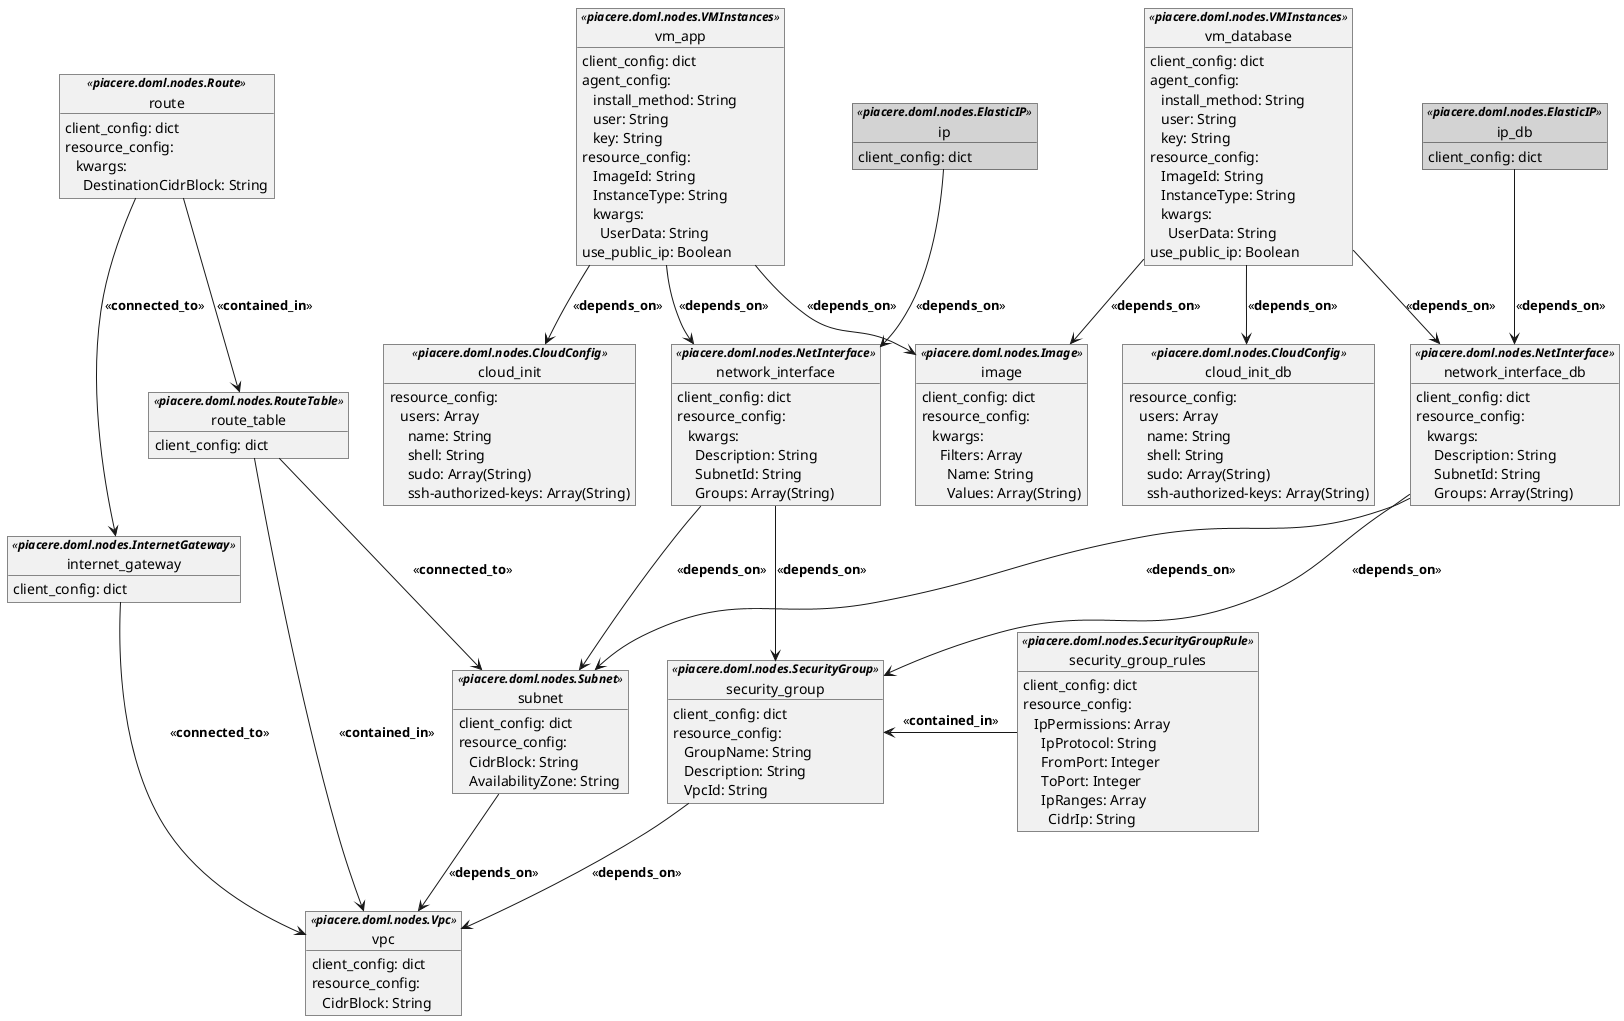 @startuml piacere_doml_wp_infrastructure_flat

' Design Configuration
skinparam monochrome true
skinparam tabSize 2

'package "VM IMAGE" <<Frame>> {

    object "image" as ami <<**piacere.doml.nodes.Image**>> {
        client_config: dict
        resource_config:
            \t kwargs:
                \t \t Filters: Array
                    \t \t \t Name: String
                    \t \t \t Values: Array(String)
    }
'}

'package "AWS CLOUD" <<Frame>> {

    'package "ROUTE" <<Frame>> {
    
        object "route" as route <<**piacere.doml.nodes.Route**>> {
            client_config: dict
            resource_config:
                \t kwargs:
                    \t \t DestinationCidrBlock: String
        }
        
        object "route_table" as route_table <<**piacere.doml.nodes.RouteTable**>> {
            client_config: dict
        }
    
        route --> route_table : <<**contained_in**>>
    '}
    
    object "internet_gateway" as internet_gateway <<**piacere.doml.nodes.InternetGateway**>> {
        client_config: dict
    }

    object "vpc" as vpc <<**piacere.doml.nodes.Vpc**>> {
        client_config: dict
        resource_config:
            \t CidrBlock: String
    
    }

    internet_gateway --> vpc : <<**connected_to**>>
'}

'package "NETWORK" <<Frame>> {

    'package "FIREWALL" <<Frame>> {
    
        object "security_group_rules" as security_group_rules <<**piacere.doml.nodes.SecurityGroupRule**>> {
            client_config: dict
            resource_config:
                \t IpPermissions: Array
                    \t \t IpProtocol: String
                    \t \t FromPort: Integer
                    \t \t ToPort: Integer
                    \t \t IpRanges: Array
                        \t \t \t CidrIp: String
        }
        
        object "security_group" as security_group <<**piacere.doml.nodes.SecurityGroup**>> {
            client_config: dict
            resource_config:
                \t GroupName: String
                \t Description: String
                \t VpcId: String
        }
    
        security_group_rules -left-> security_group : <<**contained_in**>>
    '}

    object "subnet" as subnet <<**piacere.doml.nodes.Subnet**>> {
        client_config: dict
        resource_config:
            \t CidrBlock: String
            \t AvailabilityZone: String
    }
'}


'together {

'package "WORDPRESS: WEB" <<Frame>> {

    object "vm_app" as vm <<**piacere.doml.nodes.VMInstances**>> {
        client_config: dict
        agent_config:
            \t install_method: String
            \t user: String
            \t key: String
        resource_config:
            \t ImageId: String
            \t InstanceType: String
            \t kwargs:
                \t \t UserData: String
        use_public_ip: Boolean
    }
    
    object "cloud_init" as cloud_init <<**piacere.doml.nodes.CloudConfig**>> {
        resource_config:
            \t users: Array
                \t \t name: String
                \t \t shell: String
                \t \t sudo: Array(String)
                \t \t ssh-authorized-keys: Array(String)
    }
    
    object "network_interface" as network_interface <<**piacere.doml.nodes.NetInterface**>> {
        client_config: dict
        resource_config:
            \t kwargs:
                \t \t Description: String
                \t \t SubnetId: String
                \t \t Groups: Array(String)
    }

    object "ip" as ip <<**piacere.doml.nodes.ElasticIP**>> #lightgray {
        client_config: dict
    }
    
    vm --> ami : <<**depends_on**>>
    vm --> network_interface : <<**depends_on**>>
    vm --> cloud_init : <<**depends_on**>>
    
    ip --> network_interface : <<**depends_on**>>
    
    network_interface --> security_group : <<**depends_on**>>
    network_interface --> subnet : <<**depends_on**>>
'}

'package "WORDPRESS: DATABASE" <<Database>> {

    object "vm_database" as vm_database <<**piacere.doml.nodes.VMInstances**>> {
        client_config: dict
        agent_config:
            \t install_method: String
            \t user: String
            \t key: String
        resource_config:
            \t ImageId: String
            \t InstanceType: String
            \t kwargs:
                \t \t UserData: String
        use_public_ip: Boolean
    }
    
    object "cloud_init_db" as cloud_init_db <<**piacere.doml.nodes.CloudConfig**>> {
        resource_config:
            \t users: Array
                \t \t name: String
                \t \t shell: String
                \t \t sudo: Array(String)
                \t \t ssh-authorized-keys: Array(String)
    }
    
    object "network_interface_db" as network_interface_db <<**piacere.doml.nodes.NetInterface**>> {
        client_config: dict
        resource_config:
            \t kwargs:
                \t \t Description: String
                \t \t SubnetId: String
                \t \t Groups: Array(String)
    }
    
    object "ip_db" as ip_db <<**piacere.doml.nodes.ElasticIP**>> #lightgray {
        client_config: dict
    }

    vm_database --> ami : <<**depends_on**>>
    vm_database --> network_interface_db : <<**depends_on**>>
    vm_database --> cloud_init_db : <<**depends_on**>>
    
    ip_db --> network_interface_db : <<**depends_on**>>
    
    network_interface_db --> security_group : <<**depends_on**>>
    network_interface_db --> subnet : <<**depends_on**>>
'}

'}


security_group --> vpc : <<**depends_on**>>

route --> internet_gateway : <<**connected_to**>>

route_table --> vpc : <<**contained_in**>>

'route_table --------> subnet : <<**connected_to**>>
route_table --> subnet : <<**connected_to**>>

subnet --> vpc : <<**depends_on**>>

@enduml
